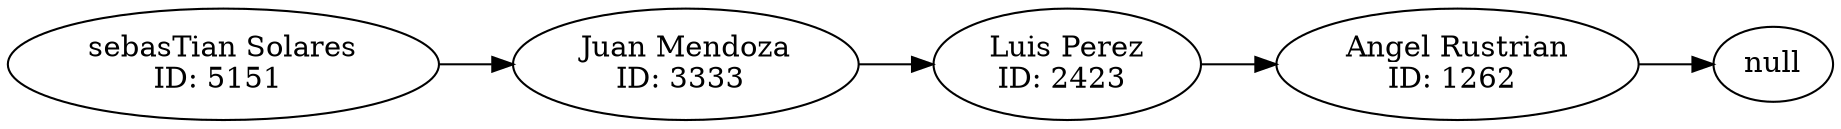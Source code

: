 digraph ListaSimple{
rankdir=LR;
node[shape = oval];
nodonull2[label="null"];
nodo0[label="sebasTian Solares
ID: 5151 "];
nodo1[label="Juan Mendoza
ID: 3333 "];
nodo2[label="Luis Perez
ID: 2423 "];
nodo3[label="Angel Rustrian
ID: 1262 "];
nodo0->nodo1;
nodo1->nodo2;
nodo2->nodo3;
nodo3->nodonull2;
}